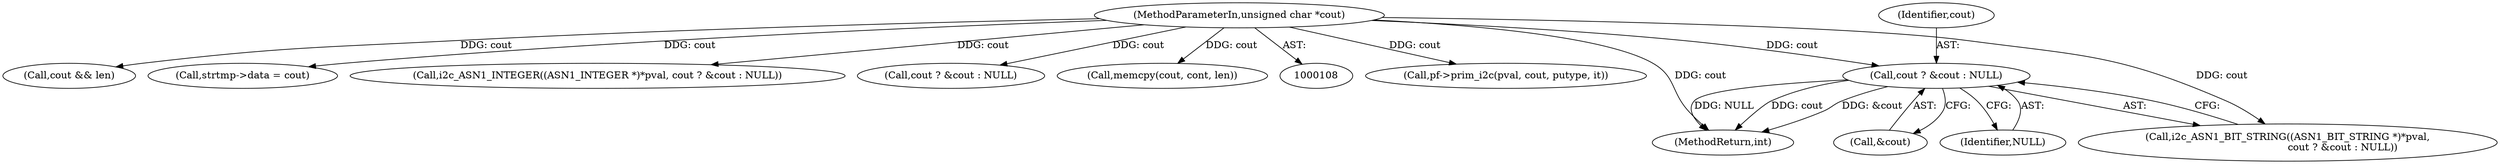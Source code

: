 digraph "0_openssl_f5da52e308a6aeea6d5f3df98c4da295d7e9cc27_1@pointer" {
"1000317" [label="(Call,cout ? &cout : NULL)"];
"1000110" [label="(MethodParameterIn,unsigned char *cout)"];
"1000321" [label="(Identifier,NULL)"];
"1000137" [label="(Call,pf->prim_i2c(pval, cout, putype, it))"];
"1000312" [label="(Call,i2c_ASN1_BIT_STRING((ASN1_BIT_STRING *)*pval,\n                                   cout ? &cout : NULL))"];
"1000410" [label="(MethodReturn,int)"];
"1000319" [label="(Call,&cout)"];
"1000401" [label="(Call,cout && len)"];
"1000110" [label="(MethodParameterIn,unsigned char *cout)"];
"1000376" [label="(Call,strtmp->data = cout)"];
"1000326" [label="(Call,i2c_ASN1_INTEGER((ASN1_INTEGER *)*pval, cout ? &cout : NULL))"];
"1000317" [label="(Call,cout ? &cout : NULL)"];
"1000318" [label="(Identifier,cout)"];
"1000331" [label="(Call,cout ? &cout : NULL)"];
"1000404" [label="(Call,memcpy(cout, cont, len))"];
"1000317" -> "1000312"  [label="AST: "];
"1000317" -> "1000319"  [label="CFG: "];
"1000317" -> "1000321"  [label="CFG: "];
"1000318" -> "1000317"  [label="AST: "];
"1000319" -> "1000317"  [label="AST: "];
"1000321" -> "1000317"  [label="AST: "];
"1000312" -> "1000317"  [label="CFG: "];
"1000317" -> "1000410"  [label="DDG: cout"];
"1000317" -> "1000410"  [label="DDG: &cout"];
"1000317" -> "1000410"  [label="DDG: NULL"];
"1000110" -> "1000317"  [label="DDG: cout"];
"1000110" -> "1000108"  [label="AST: "];
"1000110" -> "1000410"  [label="DDG: cout"];
"1000110" -> "1000137"  [label="DDG: cout"];
"1000110" -> "1000312"  [label="DDG: cout"];
"1000110" -> "1000326"  [label="DDG: cout"];
"1000110" -> "1000331"  [label="DDG: cout"];
"1000110" -> "1000376"  [label="DDG: cout"];
"1000110" -> "1000401"  [label="DDG: cout"];
"1000110" -> "1000404"  [label="DDG: cout"];
}
